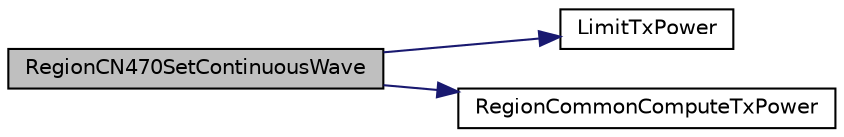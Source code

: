 digraph "RegionCN470SetContinuousWave"
{
  edge [fontname="Helvetica",fontsize="10",labelfontname="Helvetica",labelfontsize="10"];
  node [fontname="Helvetica",fontsize="10",shape=record];
  rankdir="LR";
  Node75 [label="RegionCN470SetContinuousWave",height=0.2,width=0.4,color="black", fillcolor="grey75", style="filled", fontcolor="black"];
  Node75 -> Node76 [color="midnightblue",fontsize="10",style="solid",fontname="Helvetica"];
  Node76 [label="LimitTxPower",height=0.2,width=0.4,color="black", fillcolor="white", style="filled",URL="$_region_c_n470_8c.html#af2821991c6e6dad3e196b01f6cf1d542"];
  Node75 -> Node77 [color="midnightblue",fontsize="10",style="solid",fontname="Helvetica"];
  Node77 [label="RegionCommonComputeTxPower",height=0.2,width=0.4,color="black", fillcolor="white", style="filled",URL="$group___r_e_g_i_o_n_c_o_m_m_o_n.html#gaa92800c8e9ce21366d383d14878cc391",tooltip="Computes the txPower, based on the max EIRP and the antenna gain. "];
}
